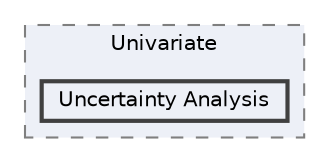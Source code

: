 digraph "C:/GIT 2/numerics/.NET 8.0/Numerics/Distributions/Univariate/Uncertainty Analysis"
{
 // LATEX_PDF_SIZE
  bgcolor="transparent";
  edge [fontname=Helvetica,fontsize=10,labelfontname=Helvetica,labelfontsize=10];
  node [fontname=Helvetica,fontsize=10,shape=box,height=0.2,width=0.4];
  compound=true
  subgraph clusterdir_b55e1795c99234a0c331c7ade3a7c228 {
    graph [ bgcolor="#edf0f7", pencolor="grey50", label="Univariate", fontname=Helvetica,fontsize=10 style="filled,dashed", URL="dir_b55e1795c99234a0c331c7ade3a7c228.html",tooltip=""]
  dir_ccd071161702b1522244fe7938e6acd2 [label="Uncertainty Analysis", fillcolor="#edf0f7", color="grey25", style="filled,bold", URL="dir_ccd071161702b1522244fe7938e6acd2.html",tooltip=""];
  }
}
